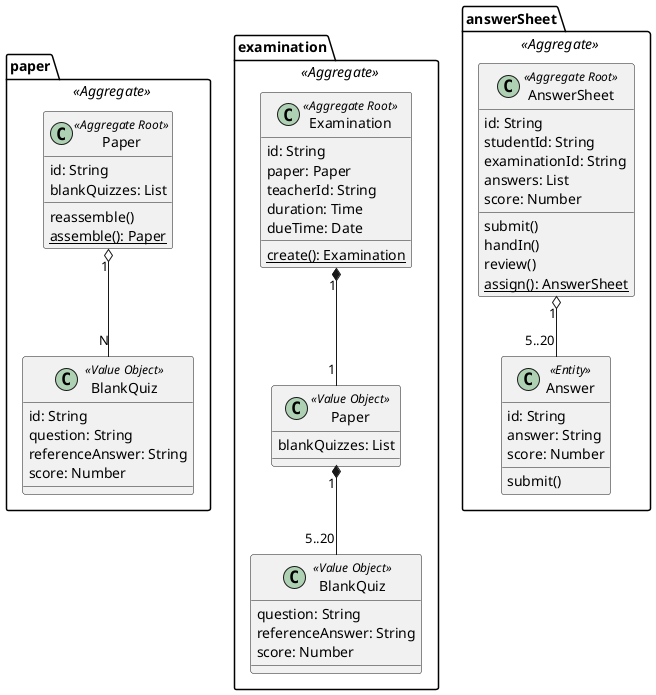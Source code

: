@startuml

package paper <<Aggregate>>  {

    class Paper <<Aggregate Root>> {
        id: String
        blankQuizzes: List
        reassemble()
        {static} assemble(): Paper
    }

    class BlankQuiz <<Value Object>> {
        id: String
        question: String
        referenceAnswer: String
        score: Number
    }

    Paper "1" o-- "N" BlankQuiz
}

package examination <<Aggregate>>  {

    class Examination <<Aggregate Root>> {
        id: String
        paper: Paper
        teacherId: String
        duration: Time
        dueTime: Date
        {static} create(): Examination
    }

    class "Paper" as p <<Value Object>> {
        blankQuizzes: List
    }

    class "BlankQuiz" as b <<Value Object>> {
        question: String
        referenceAnswer: String
        score: Number
    }

    Examination "1" *-- "1" p
    p "1" *-- "5..20" b
}

package answerSheet <<Aggregate>>  {

    class AnswerSheet <<Aggregate Root>> {
        id: String
        studentId: String
        examinationId: String
        answers: List
        score: Number
        submit()
        handIn()
        review()
        {static} assign(): AnswerSheet
    }

    class Answer <<Entity>> {
        id: String
        answer: String
        score: Number
        submit()
    }

    AnswerSheet "1" o-- "5..20" Answer
}

@enduml